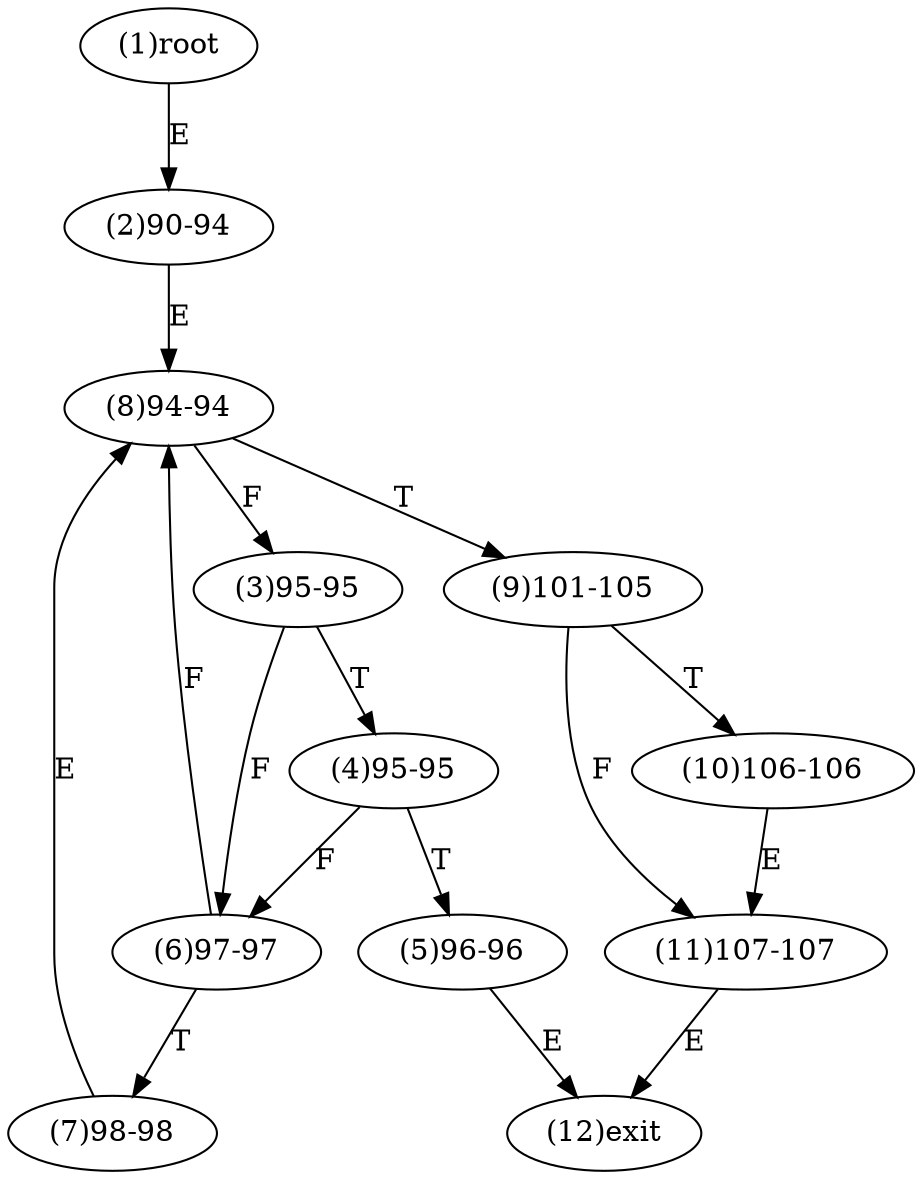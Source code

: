 digraph "" { 
1[ label="(1)root"];
2[ label="(2)90-94"];
3[ label="(3)95-95"];
4[ label="(4)95-95"];
5[ label="(5)96-96"];
6[ label="(6)97-97"];
7[ label="(7)98-98"];
8[ label="(8)94-94"];
9[ label="(9)101-105"];
10[ label="(10)106-106"];
11[ label="(11)107-107"];
12[ label="(12)exit"];
1->2[ label="E"];
2->8[ label="E"];
3->6[ label="F"];
3->4[ label="T"];
4->6[ label="F"];
4->5[ label="T"];
5->12[ label="E"];
6->8[ label="F"];
6->7[ label="T"];
7->8[ label="E"];
8->3[ label="F"];
8->9[ label="T"];
9->11[ label="F"];
9->10[ label="T"];
10->11[ label="E"];
11->12[ label="E"];
}